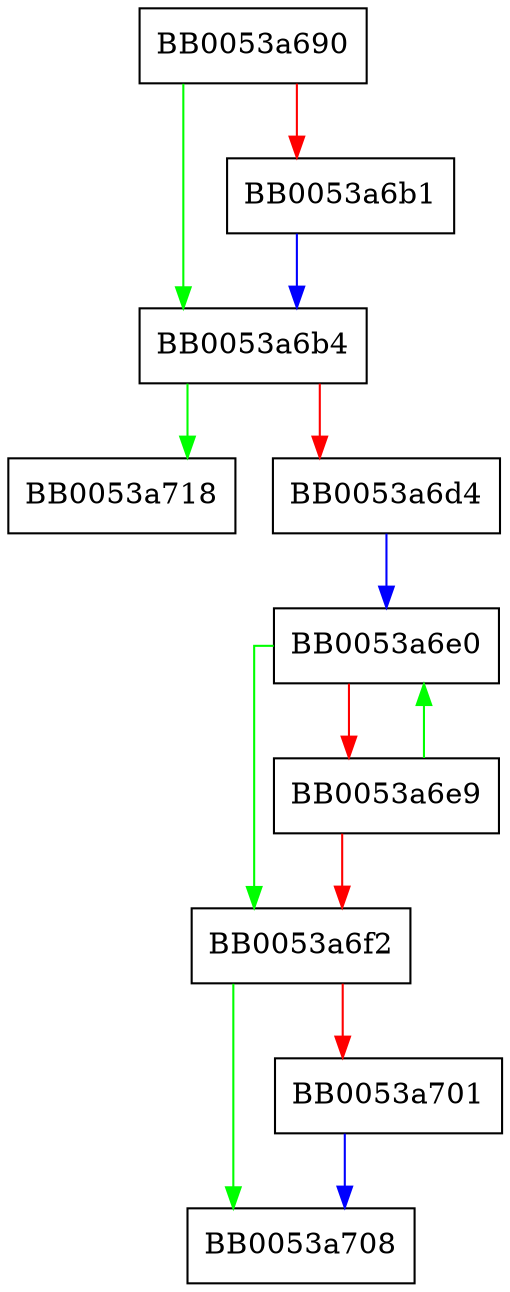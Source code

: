 digraph mem_gets {
  node [shape="box"];
  graph [splines=ortho];
  BB0053a690 -> BB0053a6b4 [color="green"];
  BB0053a690 -> BB0053a6b1 [color="red"];
  BB0053a6b1 -> BB0053a6b4 [color="blue"];
  BB0053a6b4 -> BB0053a718 [color="green"];
  BB0053a6b4 -> BB0053a6d4 [color="red"];
  BB0053a6d4 -> BB0053a6e0 [color="blue"];
  BB0053a6e0 -> BB0053a6f2 [color="green"];
  BB0053a6e0 -> BB0053a6e9 [color="red"];
  BB0053a6e9 -> BB0053a6e0 [color="green"];
  BB0053a6e9 -> BB0053a6f2 [color="red"];
  BB0053a6f2 -> BB0053a708 [color="green"];
  BB0053a6f2 -> BB0053a701 [color="red"];
  BB0053a701 -> BB0053a708 [color="blue"];
}